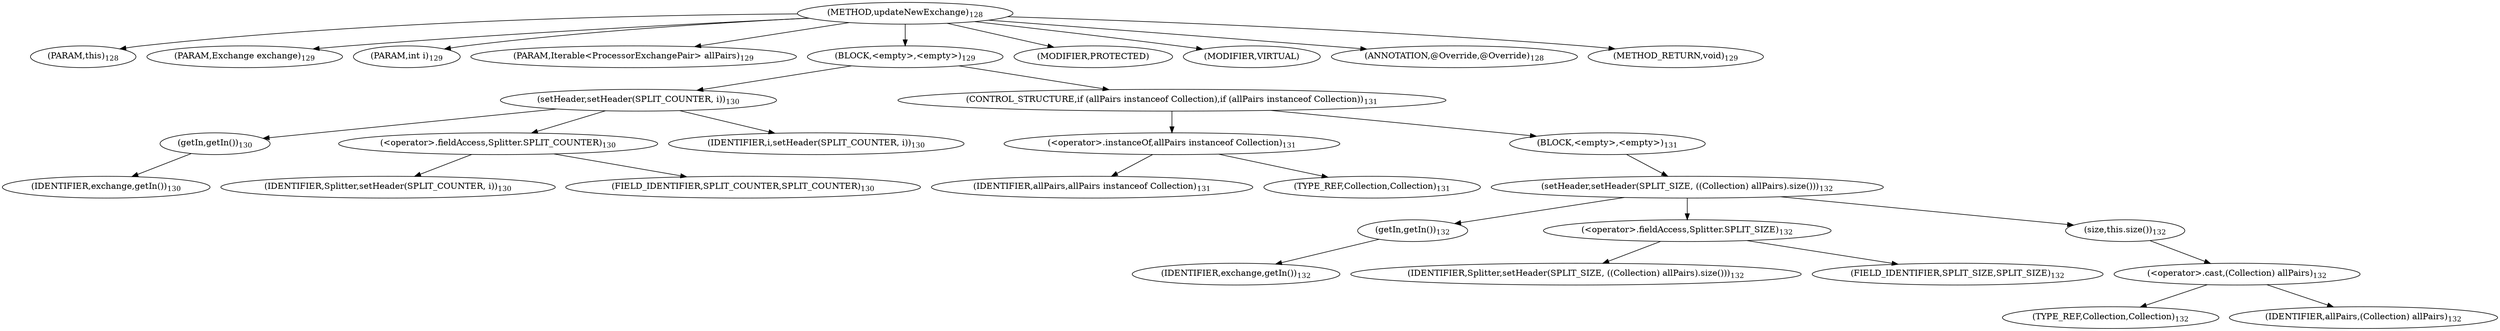 digraph "updateNewExchange" {  
"227" [label = <(METHOD,updateNewExchange)<SUB>128</SUB>> ]
"228" [label = <(PARAM,this)<SUB>128</SUB>> ]
"229" [label = <(PARAM,Exchange exchange)<SUB>129</SUB>> ]
"230" [label = <(PARAM,int i)<SUB>129</SUB>> ]
"231" [label = <(PARAM,Iterable&lt;ProcessorExchangePair&gt; allPairs)<SUB>129</SUB>> ]
"232" [label = <(BLOCK,&lt;empty&gt;,&lt;empty&gt;)<SUB>129</SUB>> ]
"233" [label = <(setHeader,setHeader(SPLIT_COUNTER, i))<SUB>130</SUB>> ]
"234" [label = <(getIn,getIn())<SUB>130</SUB>> ]
"235" [label = <(IDENTIFIER,exchange,getIn())<SUB>130</SUB>> ]
"236" [label = <(&lt;operator&gt;.fieldAccess,Splitter.SPLIT_COUNTER)<SUB>130</SUB>> ]
"237" [label = <(IDENTIFIER,Splitter,setHeader(SPLIT_COUNTER, i))<SUB>130</SUB>> ]
"238" [label = <(FIELD_IDENTIFIER,SPLIT_COUNTER,SPLIT_COUNTER)<SUB>130</SUB>> ]
"239" [label = <(IDENTIFIER,i,setHeader(SPLIT_COUNTER, i))<SUB>130</SUB>> ]
"240" [label = <(CONTROL_STRUCTURE,if (allPairs instanceof Collection),if (allPairs instanceof Collection))<SUB>131</SUB>> ]
"241" [label = <(&lt;operator&gt;.instanceOf,allPairs instanceof Collection)<SUB>131</SUB>> ]
"242" [label = <(IDENTIFIER,allPairs,allPairs instanceof Collection)<SUB>131</SUB>> ]
"243" [label = <(TYPE_REF,Collection,Collection)<SUB>131</SUB>> ]
"244" [label = <(BLOCK,&lt;empty&gt;,&lt;empty&gt;)<SUB>131</SUB>> ]
"245" [label = <(setHeader,setHeader(SPLIT_SIZE, ((Collection) allPairs).size()))<SUB>132</SUB>> ]
"246" [label = <(getIn,getIn())<SUB>132</SUB>> ]
"247" [label = <(IDENTIFIER,exchange,getIn())<SUB>132</SUB>> ]
"248" [label = <(&lt;operator&gt;.fieldAccess,Splitter.SPLIT_SIZE)<SUB>132</SUB>> ]
"249" [label = <(IDENTIFIER,Splitter,setHeader(SPLIT_SIZE, ((Collection) allPairs).size()))<SUB>132</SUB>> ]
"250" [label = <(FIELD_IDENTIFIER,SPLIT_SIZE,SPLIT_SIZE)<SUB>132</SUB>> ]
"251" [label = <(size,this.size())<SUB>132</SUB>> ]
"252" [label = <(&lt;operator&gt;.cast,(Collection) allPairs)<SUB>132</SUB>> ]
"253" [label = <(TYPE_REF,Collection,Collection)<SUB>132</SUB>> ]
"254" [label = <(IDENTIFIER,allPairs,(Collection) allPairs)<SUB>132</SUB>> ]
"255" [label = <(MODIFIER,PROTECTED)> ]
"256" [label = <(MODIFIER,VIRTUAL)> ]
"257" [label = <(ANNOTATION,@Override,@Override)<SUB>128</SUB>> ]
"258" [label = <(METHOD_RETURN,void)<SUB>129</SUB>> ]
  "227" -> "228" 
  "227" -> "229" 
  "227" -> "230" 
  "227" -> "231" 
  "227" -> "232" 
  "227" -> "255" 
  "227" -> "256" 
  "227" -> "257" 
  "227" -> "258" 
  "232" -> "233" 
  "232" -> "240" 
  "233" -> "234" 
  "233" -> "236" 
  "233" -> "239" 
  "234" -> "235" 
  "236" -> "237" 
  "236" -> "238" 
  "240" -> "241" 
  "240" -> "244" 
  "241" -> "242" 
  "241" -> "243" 
  "244" -> "245" 
  "245" -> "246" 
  "245" -> "248" 
  "245" -> "251" 
  "246" -> "247" 
  "248" -> "249" 
  "248" -> "250" 
  "251" -> "252" 
  "252" -> "253" 
  "252" -> "254" 
}
